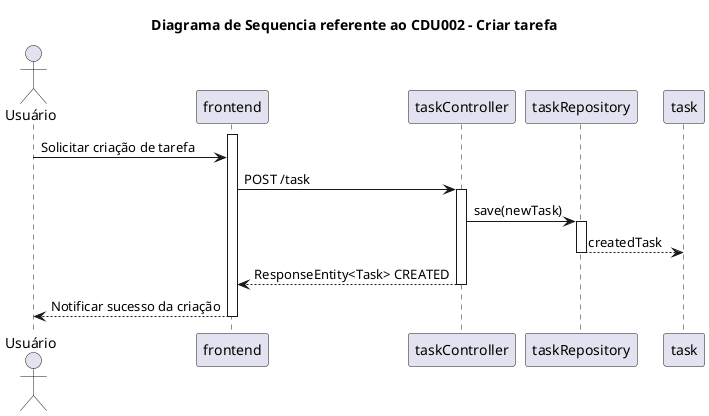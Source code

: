 @startuml
title Diagrama de Sequencia referente ao CDU002 - Criar tarefa

actor Usuário
participant frontend
participant taskController
participant taskRepository
participant task

activate frontend
Usuário -> frontend: Solicitar criação de tarefa
frontend -> taskController: POST /task
activate taskController
taskController -> taskRepository: save(newTask)
activate taskRepository
taskRepository --> task: createdTask
deactivate taskRepository
deactivate task
taskController --> frontend: ResponseEntity<Task> CREATED
deactivate taskController
frontend --> Usuário: Notificar sucesso da criação
deactivate frontend

@enduml
